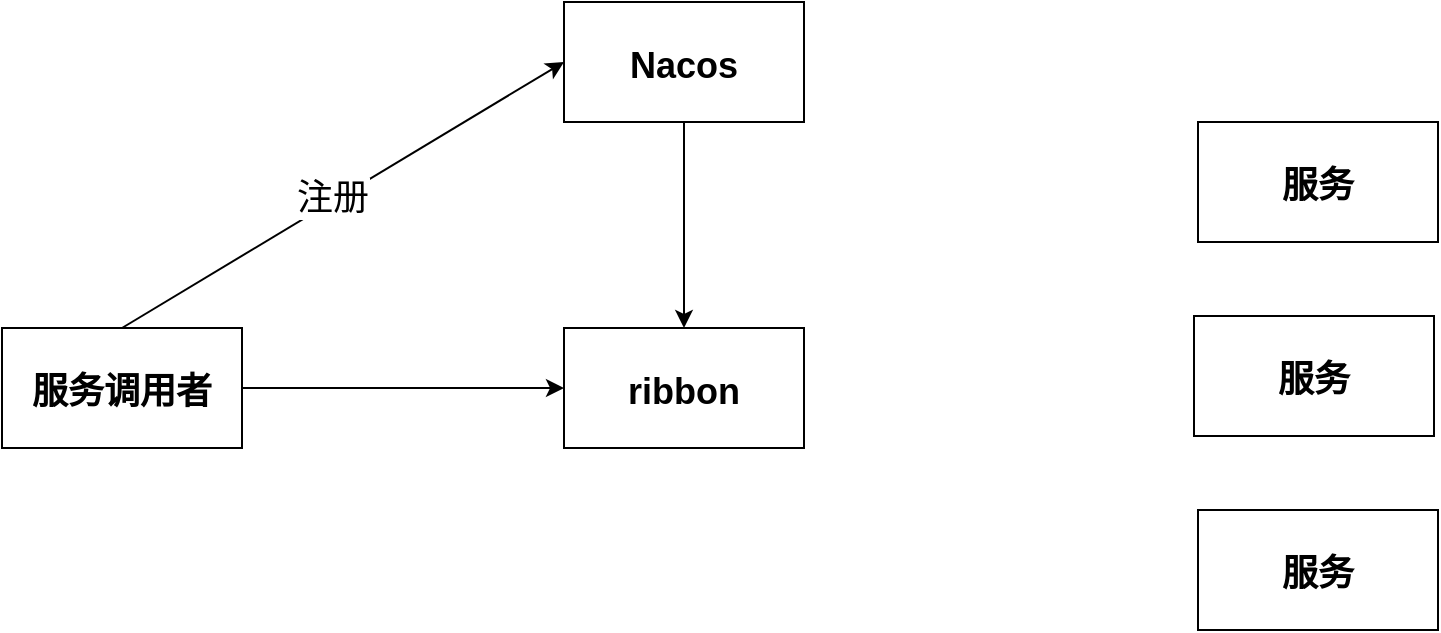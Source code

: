 <mxfile version="20.8.17" type="github">
  <diagram name="第 1 页" id="ni8-lJR8764ohIJWmcPN">
    <mxGraphModel dx="1217" dy="591" grid="0" gridSize="10" guides="1" tooltips="1" connect="1" arrows="1" fold="1" page="0" pageScale="1" pageWidth="827" pageHeight="1169" math="0" shadow="0">
      <root>
        <mxCell id="0" />
        <mxCell id="1" parent="0" />
        <mxCell id="s2Ke-SiEPdLTEIlQr_AL-7" style="edgeStyle=orthogonalEdgeStyle;rounded=0;orthogonalLoop=1;jettySize=auto;html=1;exitX=1;exitY=0.5;exitDx=0;exitDy=0;fontSize=18;" edge="1" parent="1" source="s2Ke-SiEPdLTEIlQr_AL-1" target="s2Ke-SiEPdLTEIlQr_AL-3">
          <mxGeometry relative="1" as="geometry" />
        </mxCell>
        <mxCell id="s2Ke-SiEPdLTEIlQr_AL-9" style="rounded=0;orthogonalLoop=1;jettySize=auto;html=1;exitX=0.5;exitY=0;exitDx=0;exitDy=0;entryX=0;entryY=0.5;entryDx=0;entryDy=0;fontSize=18;" edge="1" parent="1" source="s2Ke-SiEPdLTEIlQr_AL-1" target="s2Ke-SiEPdLTEIlQr_AL-2">
          <mxGeometry relative="1" as="geometry" />
        </mxCell>
        <mxCell id="s2Ke-SiEPdLTEIlQr_AL-12" value="注册" style="edgeLabel;html=1;align=center;verticalAlign=middle;resizable=0;points=[];fontSize=18;" vertex="1" connectable="0" parent="s2Ke-SiEPdLTEIlQr_AL-9">
          <mxGeometry x="-0.146" y="-1" relative="1" as="geometry">
            <mxPoint x="10" y="-9" as="offset" />
          </mxGeometry>
        </mxCell>
        <mxCell id="s2Ke-SiEPdLTEIlQr_AL-1" value="&lt;h1&gt;&lt;span style=&quot;font-size: 18px;&quot;&gt;服务调用者&lt;/span&gt;&lt;/h1&gt;" style="rounded=0;whiteSpace=wrap;html=1;" vertex="1" parent="1">
          <mxGeometry x="130" y="194" width="120" height="60" as="geometry" />
        </mxCell>
        <mxCell id="s2Ke-SiEPdLTEIlQr_AL-8" style="edgeStyle=orthogonalEdgeStyle;rounded=0;orthogonalLoop=1;jettySize=auto;html=1;exitX=0.5;exitY=1;exitDx=0;exitDy=0;fontSize=18;" edge="1" parent="1" source="s2Ke-SiEPdLTEIlQr_AL-2" target="s2Ke-SiEPdLTEIlQr_AL-3">
          <mxGeometry relative="1" as="geometry" />
        </mxCell>
        <mxCell id="s2Ke-SiEPdLTEIlQr_AL-2" value="&lt;h1&gt;&lt;span style=&quot;font-size: 18px;&quot;&gt;Nacos&lt;/span&gt;&lt;/h1&gt;" style="rounded=0;whiteSpace=wrap;html=1;" vertex="1" parent="1">
          <mxGeometry x="411" y="31" width="120" height="60" as="geometry" />
        </mxCell>
        <mxCell id="s2Ke-SiEPdLTEIlQr_AL-3" value="&lt;h1&gt;&lt;span style=&quot;font-size: 18px;&quot;&gt;ribbon&lt;/span&gt;&lt;/h1&gt;" style="rounded=0;whiteSpace=wrap;html=1;" vertex="1" parent="1">
          <mxGeometry x="411" y="194" width="120" height="60" as="geometry" />
        </mxCell>
        <mxCell id="s2Ke-SiEPdLTEIlQr_AL-4" value="&lt;h1&gt;&lt;span style=&quot;font-size: 18px;&quot;&gt;服务&lt;/span&gt;&lt;/h1&gt;" style="rounded=0;whiteSpace=wrap;html=1;" vertex="1" parent="1">
          <mxGeometry x="728" y="285" width="120" height="60" as="geometry" />
        </mxCell>
        <mxCell id="s2Ke-SiEPdLTEIlQr_AL-5" value="&lt;h1&gt;&lt;span style=&quot;font-size: 18px;&quot;&gt;服务&lt;/span&gt;&lt;/h1&gt;" style="rounded=0;whiteSpace=wrap;html=1;" vertex="1" parent="1">
          <mxGeometry x="726" y="188" width="120" height="60" as="geometry" />
        </mxCell>
        <mxCell id="s2Ke-SiEPdLTEIlQr_AL-6" value="&lt;h1&gt;&lt;span style=&quot;font-size: 18px;&quot;&gt;服务&lt;/span&gt;&lt;/h1&gt;" style="rounded=0;whiteSpace=wrap;html=1;" vertex="1" parent="1">
          <mxGeometry x="728" y="91" width="120" height="60" as="geometry" />
        </mxCell>
      </root>
    </mxGraphModel>
  </diagram>
</mxfile>
